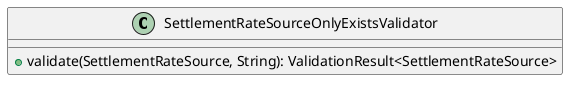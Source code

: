 @startuml

    class SettlementRateSourceOnlyExistsValidator [[SettlementRateSourceOnlyExistsValidator.html]] {
        +validate(SettlementRateSource, String): ValidationResult<SettlementRateSource>
    }

@enduml

